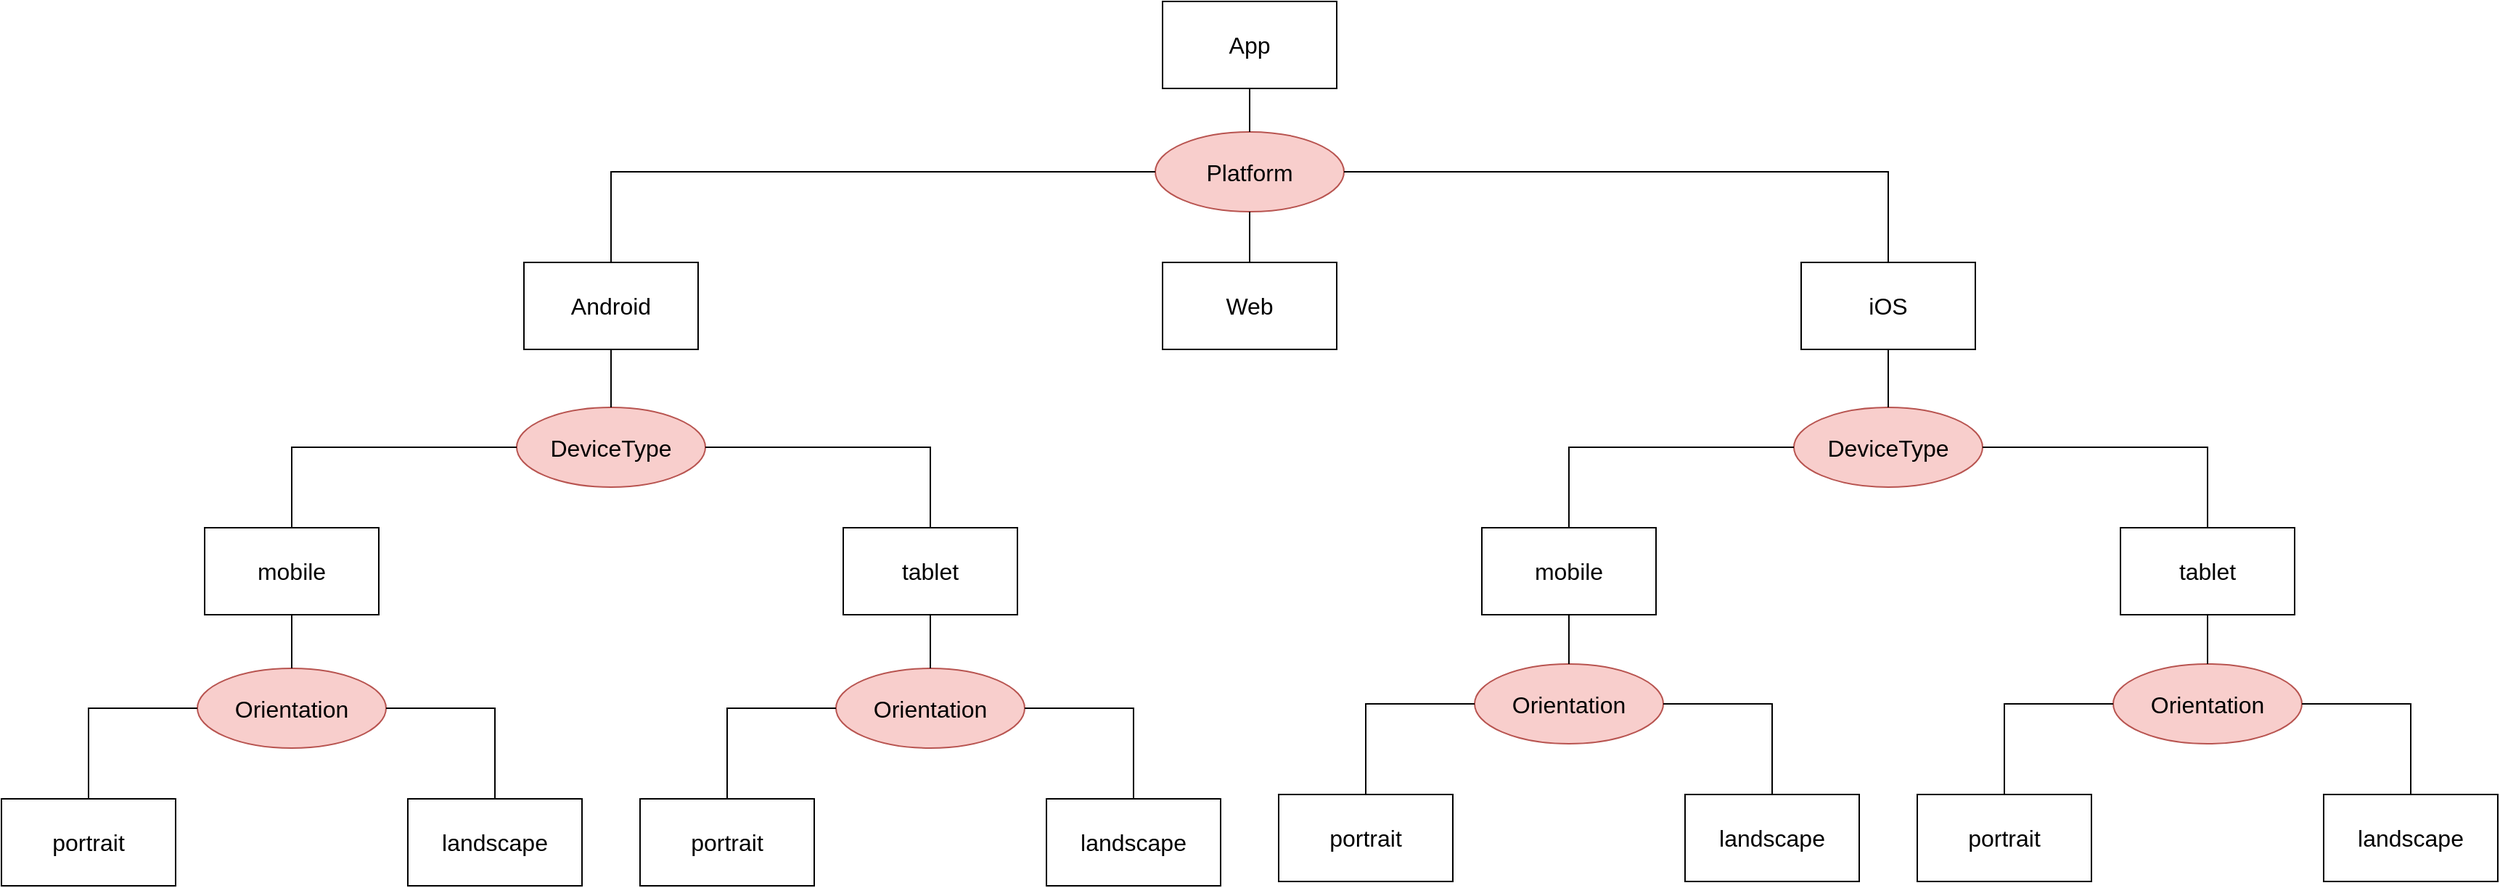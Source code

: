 <mxfile version="14.6.5" type="device"><diagram id="rUzUIsV5IF7TjIwe0OiZ" name="Page-1"><mxGraphModel dx="1940" dy="722" grid="1" gridSize="10" guides="1" tooltips="1" connect="1" arrows="1" fold="1" page="1" pageScale="1" pageWidth="827" pageHeight="1169" math="0" shadow="0"><root><mxCell id="0"/><mxCell id="1" parent="0"/><mxCell id="-3Y7UCl8sNqX-EUUW2QD-16" value="" style="group" vertex="1" connectable="0" parent="1"><mxGeometry x="360" y="30" width="120" height="60" as="geometry"/></mxCell><mxCell id="-3Y7UCl8sNqX-EUUW2QD-14" value="" style="rounded=0;whiteSpace=wrap;html=1;fontSize=16;" vertex="1" parent="-3Y7UCl8sNqX-EUUW2QD-16"><mxGeometry width="120" height="60" as="geometry"/></mxCell><mxCell id="-3Y7UCl8sNqX-EUUW2QD-15" value="App" style="text;html=1;strokeColor=none;fillColor=none;align=center;verticalAlign=middle;whiteSpace=wrap;rounded=0;fontSize=16;" vertex="1" parent="-3Y7UCl8sNqX-EUUW2QD-16"><mxGeometry x="40" y="20" width="40" height="20" as="geometry"/></mxCell><mxCell id="-3Y7UCl8sNqX-EUUW2QD-24" value="" style="group" vertex="1" connectable="0" parent="1"><mxGeometry x="355" y="120" width="130" height="55" as="geometry"/></mxCell><mxCell id="-3Y7UCl8sNqX-EUUW2QD-25" value="" style="ellipse;whiteSpace=wrap;html=1;fontSize=16;fillColor=#f8cecc;strokeColor=#b85450;" vertex="1" parent="-3Y7UCl8sNqX-EUUW2QD-24"><mxGeometry width="130" height="55" as="geometry"/></mxCell><mxCell id="-3Y7UCl8sNqX-EUUW2QD-26" value="Platform" style="text;html=1;strokeColor=none;fillColor=none;align=center;verticalAlign=middle;whiteSpace=wrap;rounded=0;fontSize=16;" vertex="1" parent="-3Y7UCl8sNqX-EUUW2QD-24"><mxGeometry x="45" y="17.5" width="40" height="20" as="geometry"/></mxCell><mxCell id="-3Y7UCl8sNqX-EUUW2QD-58" value="" style="group" vertex="1" connectable="0" parent="1"><mxGeometry x="360" y="210" width="120" height="60" as="geometry"/></mxCell><mxCell id="-3Y7UCl8sNqX-EUUW2QD-59" value="" style="rounded=0;whiteSpace=wrap;html=1;fontSize=16;" vertex="1" parent="-3Y7UCl8sNqX-EUUW2QD-58"><mxGeometry width="120" height="60" as="geometry"/></mxCell><mxCell id="-3Y7UCl8sNqX-EUUW2QD-60" value="Web" style="text;html=1;strokeColor=none;fillColor=none;align=center;verticalAlign=middle;whiteSpace=wrap;rounded=0;fontSize=16;" vertex="1" parent="-3Y7UCl8sNqX-EUUW2QD-58"><mxGeometry x="40" y="20" width="40" height="20" as="geometry"/></mxCell><mxCell id="-3Y7UCl8sNqX-EUUW2QD-61" value="" style="group" vertex="1" connectable="0" parent="1"><mxGeometry x="-80" y="210" width="120" height="60" as="geometry"/></mxCell><mxCell id="-3Y7UCl8sNqX-EUUW2QD-62" value="" style="rounded=0;whiteSpace=wrap;html=1;fontSize=16;" vertex="1" parent="-3Y7UCl8sNqX-EUUW2QD-61"><mxGeometry width="120" height="60" as="geometry"/></mxCell><mxCell id="-3Y7UCl8sNqX-EUUW2QD-63" value="Android" style="text;html=1;strokeColor=none;fillColor=none;align=center;verticalAlign=middle;whiteSpace=wrap;rounded=0;fontSize=16;" vertex="1" parent="-3Y7UCl8sNqX-EUUW2QD-61"><mxGeometry x="40" y="20" width="40" height="20" as="geometry"/></mxCell><mxCell id="-3Y7UCl8sNqX-EUUW2QD-95" value="" style="group" vertex="1" connectable="0" parent="1"><mxGeometry x="800" y="210" width="120" height="60" as="geometry"/></mxCell><mxCell id="-3Y7UCl8sNqX-EUUW2QD-96" value="" style="rounded=0;whiteSpace=wrap;html=1;fontSize=16;" vertex="1" parent="-3Y7UCl8sNqX-EUUW2QD-95"><mxGeometry width="120" height="60" as="geometry"/></mxCell><mxCell id="-3Y7UCl8sNqX-EUUW2QD-97" value="iOS" style="text;html=1;strokeColor=none;fillColor=none;align=center;verticalAlign=middle;whiteSpace=wrap;rounded=0;fontSize=16;" vertex="1" parent="-3Y7UCl8sNqX-EUUW2QD-95"><mxGeometry x="40" y="20" width="40" height="20" as="geometry"/></mxCell><mxCell id="-3Y7UCl8sNqX-EUUW2QD-98" value="" style="group" vertex="1" connectable="0" parent="1"><mxGeometry x="-85" y="310" width="130" height="55" as="geometry"/></mxCell><mxCell id="-3Y7UCl8sNqX-EUUW2QD-99" value="" style="ellipse;whiteSpace=wrap;html=1;fontSize=16;fillColor=#f8cecc;strokeColor=#b85450;" vertex="1" parent="-3Y7UCl8sNqX-EUUW2QD-98"><mxGeometry width="130" height="55" as="geometry"/></mxCell><mxCell id="-3Y7UCl8sNqX-EUUW2QD-100" value="DeviceType" style="text;html=1;strokeColor=none;fillColor=none;align=center;verticalAlign=middle;whiteSpace=wrap;rounded=0;fontSize=16;" vertex="1" parent="-3Y7UCl8sNqX-EUUW2QD-98"><mxGeometry x="45" y="17.5" width="40" height="20" as="geometry"/></mxCell><mxCell id="-3Y7UCl8sNqX-EUUW2QD-101" value="" style="group" vertex="1" connectable="0" parent="1"><mxGeometry x="140" y="393" width="120" height="60" as="geometry"/></mxCell><mxCell id="-3Y7UCl8sNqX-EUUW2QD-102" value="" style="rounded=0;whiteSpace=wrap;html=1;fontSize=16;" vertex="1" parent="-3Y7UCl8sNqX-EUUW2QD-101"><mxGeometry width="120" height="60" as="geometry"/></mxCell><mxCell id="-3Y7UCl8sNqX-EUUW2QD-103" value="tablet" style="text;html=1;strokeColor=none;fillColor=none;align=center;verticalAlign=middle;whiteSpace=wrap;rounded=0;fontSize=16;" vertex="1" parent="-3Y7UCl8sNqX-EUUW2QD-101"><mxGeometry x="40" y="20" width="40" height="20" as="geometry"/></mxCell><mxCell id="-3Y7UCl8sNqX-EUUW2QD-104" value="" style="group" vertex="1" connectable="0" parent="1"><mxGeometry x="-300" y="393" width="120" height="60" as="geometry"/></mxCell><mxCell id="-3Y7UCl8sNqX-EUUW2QD-105" value="" style="rounded=0;whiteSpace=wrap;html=1;fontSize=16;" vertex="1" parent="-3Y7UCl8sNqX-EUUW2QD-104"><mxGeometry width="120" height="60" as="geometry"/></mxCell><mxCell id="-3Y7UCl8sNqX-EUUW2QD-106" value="mobile" style="text;html=1;strokeColor=none;fillColor=none;align=center;verticalAlign=middle;whiteSpace=wrap;rounded=0;fontSize=16;" vertex="1" parent="-3Y7UCl8sNqX-EUUW2QD-104"><mxGeometry x="40" y="20" width="40" height="20" as="geometry"/></mxCell><mxCell id="-3Y7UCl8sNqX-EUUW2QD-120" value="" style="group" vertex="1" connectable="0" parent="1"><mxGeometry x="795" y="310" width="130" height="55" as="geometry"/></mxCell><mxCell id="-3Y7UCl8sNqX-EUUW2QD-121" value="" style="ellipse;whiteSpace=wrap;html=1;fontSize=16;fillColor=#f8cecc;strokeColor=#b85450;" vertex="1" parent="-3Y7UCl8sNqX-EUUW2QD-120"><mxGeometry width="130" height="55" as="geometry"/></mxCell><mxCell id="-3Y7UCl8sNqX-EUUW2QD-122" value="DeviceType" style="text;html=1;strokeColor=none;fillColor=none;align=center;verticalAlign=middle;whiteSpace=wrap;rounded=0;fontSize=16;" vertex="1" parent="-3Y7UCl8sNqX-EUUW2QD-120"><mxGeometry x="45" y="17.5" width="40" height="20" as="geometry"/></mxCell><mxCell id="-3Y7UCl8sNqX-EUUW2QD-123" value="" style="group" vertex="1" connectable="0" parent="1"><mxGeometry x="1020" y="393" width="120" height="60" as="geometry"/></mxCell><mxCell id="-3Y7UCl8sNqX-EUUW2QD-124" value="" style="rounded=0;whiteSpace=wrap;html=1;fontSize=16;" vertex="1" parent="-3Y7UCl8sNqX-EUUW2QD-123"><mxGeometry width="120" height="60" as="geometry"/></mxCell><mxCell id="-3Y7UCl8sNqX-EUUW2QD-125" value="tablet" style="text;html=1;strokeColor=none;fillColor=none;align=center;verticalAlign=middle;whiteSpace=wrap;rounded=0;fontSize=16;" vertex="1" parent="-3Y7UCl8sNqX-EUUW2QD-123"><mxGeometry x="40" y="20" width="40" height="20" as="geometry"/></mxCell><mxCell id="-3Y7UCl8sNqX-EUUW2QD-126" value="" style="group" vertex="1" connectable="0" parent="1"><mxGeometry x="580" y="393" width="120" height="60" as="geometry"/></mxCell><mxCell id="-3Y7UCl8sNqX-EUUW2QD-127" value="" style="rounded=0;whiteSpace=wrap;html=1;fontSize=16;" vertex="1" parent="-3Y7UCl8sNqX-EUUW2QD-126"><mxGeometry width="120" height="60" as="geometry"/></mxCell><mxCell id="-3Y7UCl8sNqX-EUUW2QD-128" value="mobile" style="text;html=1;strokeColor=none;fillColor=none;align=center;verticalAlign=middle;whiteSpace=wrap;rounded=0;fontSize=16;" vertex="1" parent="-3Y7UCl8sNqX-EUUW2QD-126"><mxGeometry x="40" y="20" width="40" height="20" as="geometry"/></mxCell><mxCell id="-3Y7UCl8sNqX-EUUW2QD-129" style="edgeStyle=orthogonalEdgeStyle;rounded=0;orthogonalLoop=1;jettySize=auto;html=1;exitX=0.5;exitY=1;exitDx=0;exitDy=0;fontSize=16;endArrow=none;endFill=0;" edge="1" parent="1" source="-3Y7UCl8sNqX-EUUW2QD-14" target="-3Y7UCl8sNqX-EUUW2QD-25"><mxGeometry relative="1" as="geometry"/></mxCell><mxCell id="-3Y7UCl8sNqX-EUUW2QD-130" style="edgeStyle=orthogonalEdgeStyle;rounded=0;orthogonalLoop=1;jettySize=auto;html=1;exitX=0;exitY=0.5;exitDx=0;exitDy=0;entryX=0.5;entryY=0;entryDx=0;entryDy=0;fontSize=16;endArrow=none;endFill=0;" edge="1" parent="1" source="-3Y7UCl8sNqX-EUUW2QD-25" target="-3Y7UCl8sNqX-EUUW2QD-62"><mxGeometry relative="1" as="geometry"/></mxCell><mxCell id="-3Y7UCl8sNqX-EUUW2QD-131" style="edgeStyle=orthogonalEdgeStyle;rounded=0;orthogonalLoop=1;jettySize=auto;html=1;exitX=0.5;exitY=1;exitDx=0;exitDy=0;entryX=0.5;entryY=0;entryDx=0;entryDy=0;fontSize=16;endArrow=none;endFill=0;" edge="1" parent="1" source="-3Y7UCl8sNqX-EUUW2QD-25" target="-3Y7UCl8sNqX-EUUW2QD-59"><mxGeometry relative="1" as="geometry"/></mxCell><mxCell id="-3Y7UCl8sNqX-EUUW2QD-132" style="edgeStyle=orthogonalEdgeStyle;rounded=0;orthogonalLoop=1;jettySize=auto;html=1;exitX=1;exitY=0.5;exitDx=0;exitDy=0;entryX=0.5;entryY=0;entryDx=0;entryDy=0;fontSize=16;endArrow=none;endFill=0;" edge="1" parent="1" source="-3Y7UCl8sNqX-EUUW2QD-25" target="-3Y7UCl8sNqX-EUUW2QD-96"><mxGeometry relative="1" as="geometry"/></mxCell><mxCell id="-3Y7UCl8sNqX-EUUW2QD-134" style="edgeStyle=orthogonalEdgeStyle;rounded=0;orthogonalLoop=1;jettySize=auto;html=1;exitX=0.5;exitY=1;exitDx=0;exitDy=0;entryX=0.5;entryY=0;entryDx=0;entryDy=0;fontSize=16;endArrow=none;endFill=0;" edge="1" parent="1" source="-3Y7UCl8sNqX-EUUW2QD-62" target="-3Y7UCl8sNqX-EUUW2QD-99"><mxGeometry relative="1" as="geometry"/></mxCell><mxCell id="-3Y7UCl8sNqX-EUUW2QD-137" style="edgeStyle=orthogonalEdgeStyle;rounded=0;orthogonalLoop=1;jettySize=auto;html=1;exitX=0;exitY=0.5;exitDx=0;exitDy=0;entryX=0.5;entryY=0;entryDx=0;entryDy=0;fontSize=16;endArrow=none;endFill=0;" edge="1" parent="1" source="-3Y7UCl8sNqX-EUUW2QD-99" target="-3Y7UCl8sNqX-EUUW2QD-105"><mxGeometry relative="1" as="geometry"/></mxCell><mxCell id="-3Y7UCl8sNqX-EUUW2QD-138" style="edgeStyle=orthogonalEdgeStyle;rounded=0;orthogonalLoop=1;jettySize=auto;html=1;exitX=1;exitY=0.5;exitDx=0;exitDy=0;entryX=0.5;entryY=0;entryDx=0;entryDy=0;fontSize=16;endArrow=none;endFill=0;" edge="1" parent="1" source="-3Y7UCl8sNqX-EUUW2QD-99" target="-3Y7UCl8sNqX-EUUW2QD-102"><mxGeometry relative="1" as="geometry"/></mxCell><mxCell id="-3Y7UCl8sNqX-EUUW2QD-139" style="edgeStyle=orthogonalEdgeStyle;rounded=0;orthogonalLoop=1;jettySize=auto;html=1;exitX=0;exitY=0.5;exitDx=0;exitDy=0;entryX=0.5;entryY=0;entryDx=0;entryDy=0;fontSize=16;endArrow=none;endFill=0;" edge="1" parent="1" source="-3Y7UCl8sNqX-EUUW2QD-121" target="-3Y7UCl8sNqX-EUUW2QD-127"><mxGeometry relative="1" as="geometry"/></mxCell><mxCell id="-3Y7UCl8sNqX-EUUW2QD-140" style="edgeStyle=orthogonalEdgeStyle;rounded=0;orthogonalLoop=1;jettySize=auto;html=1;exitX=1;exitY=0.5;exitDx=0;exitDy=0;entryX=0.5;entryY=0;entryDx=0;entryDy=0;fontSize=16;endArrow=none;endFill=0;" edge="1" parent="1" source="-3Y7UCl8sNqX-EUUW2QD-121" target="-3Y7UCl8sNqX-EUUW2QD-124"><mxGeometry relative="1" as="geometry"/></mxCell><mxCell id="-3Y7UCl8sNqX-EUUW2QD-141" style="edgeStyle=orthogonalEdgeStyle;rounded=0;orthogonalLoop=1;jettySize=auto;html=1;exitX=0.5;exitY=1;exitDx=0;exitDy=0;entryX=0.5;entryY=0;entryDx=0;entryDy=0;fontSize=16;endArrow=none;endFill=0;" edge="1" parent="1" source="-3Y7UCl8sNqX-EUUW2QD-96" target="-3Y7UCl8sNqX-EUUW2QD-121"><mxGeometry relative="1" as="geometry"/></mxCell><mxCell id="-3Y7UCl8sNqX-EUUW2QD-142" value="" style="group" vertex="1" connectable="0" parent="1"><mxGeometry x="-305" y="490" width="130" height="55" as="geometry"/></mxCell><mxCell id="-3Y7UCl8sNqX-EUUW2QD-143" value="" style="ellipse;whiteSpace=wrap;html=1;fontSize=16;fillColor=#f8cecc;strokeColor=#b85450;" vertex="1" parent="-3Y7UCl8sNqX-EUUW2QD-142"><mxGeometry width="130" height="55" as="geometry"/></mxCell><mxCell id="-3Y7UCl8sNqX-EUUW2QD-144" value="Orientation" style="text;html=1;strokeColor=none;fillColor=none;align=center;verticalAlign=middle;whiteSpace=wrap;rounded=0;fontSize=16;" vertex="1" parent="-3Y7UCl8sNqX-EUUW2QD-142"><mxGeometry x="45" y="17.5" width="40" height="20" as="geometry"/></mxCell><mxCell id="-3Y7UCl8sNqX-EUUW2QD-145" value="" style="group" vertex="1" connectable="0" parent="1"><mxGeometry x="-440" y="580" width="120" height="60" as="geometry"/></mxCell><mxCell id="-3Y7UCl8sNqX-EUUW2QD-146" value="" style="rounded=0;whiteSpace=wrap;html=1;fontSize=16;" vertex="1" parent="-3Y7UCl8sNqX-EUUW2QD-145"><mxGeometry width="120" height="60" as="geometry"/></mxCell><mxCell id="-3Y7UCl8sNqX-EUUW2QD-147" value="portrait" style="text;html=1;strokeColor=none;fillColor=none;align=center;verticalAlign=middle;whiteSpace=wrap;rounded=0;fontSize=16;" vertex="1" parent="-3Y7UCl8sNqX-EUUW2QD-145"><mxGeometry x="40" y="20" width="40" height="20" as="geometry"/></mxCell><mxCell id="-3Y7UCl8sNqX-EUUW2QD-148" value="" style="group" vertex="1" connectable="0" parent="1"><mxGeometry x="-160" y="580" width="120" height="60" as="geometry"/></mxCell><mxCell id="-3Y7UCl8sNqX-EUUW2QD-149" value="" style="rounded=0;whiteSpace=wrap;html=1;fontSize=16;" vertex="1" parent="-3Y7UCl8sNqX-EUUW2QD-148"><mxGeometry width="120" height="60" as="geometry"/></mxCell><mxCell id="-3Y7UCl8sNqX-EUUW2QD-150" value="landscape" style="text;html=1;strokeColor=none;fillColor=none;align=center;verticalAlign=middle;whiteSpace=wrap;rounded=0;fontSize=16;" vertex="1" parent="-3Y7UCl8sNqX-EUUW2QD-148"><mxGeometry x="40" y="20" width="40" height="20" as="geometry"/></mxCell><mxCell id="-3Y7UCl8sNqX-EUUW2QD-151" style="edgeStyle=orthogonalEdgeStyle;rounded=0;orthogonalLoop=1;jettySize=auto;html=1;exitX=0;exitY=0.5;exitDx=0;exitDy=0;entryX=0.5;entryY=0;entryDx=0;entryDy=0;fontSize=16;endArrow=none;endFill=0;" edge="1" parent="1" source="-3Y7UCl8sNqX-EUUW2QD-143" target="-3Y7UCl8sNqX-EUUW2QD-146"><mxGeometry relative="1" as="geometry"/></mxCell><mxCell id="-3Y7UCl8sNqX-EUUW2QD-152" style="edgeStyle=orthogonalEdgeStyle;rounded=0;orthogonalLoop=1;jettySize=auto;html=1;exitX=1;exitY=0.5;exitDx=0;exitDy=0;entryX=0.5;entryY=0;entryDx=0;entryDy=0;fontSize=16;endArrow=none;endFill=0;" edge="1" parent="1" source="-3Y7UCl8sNqX-EUUW2QD-143" target="-3Y7UCl8sNqX-EUUW2QD-149"><mxGeometry relative="1" as="geometry"/></mxCell><mxCell id="-3Y7UCl8sNqX-EUUW2QD-153" style="edgeStyle=orthogonalEdgeStyle;rounded=0;orthogonalLoop=1;jettySize=auto;html=1;exitX=0.5;exitY=1;exitDx=0;exitDy=0;entryX=0.5;entryY=0;entryDx=0;entryDy=0;fontSize=16;endArrow=none;endFill=0;" edge="1" parent="1" source="-3Y7UCl8sNqX-EUUW2QD-105" target="-3Y7UCl8sNqX-EUUW2QD-143"><mxGeometry relative="1" as="geometry"/></mxCell><mxCell id="-3Y7UCl8sNqX-EUUW2QD-163" value="" style="group" vertex="1" connectable="0" parent="1"><mxGeometry x="135" y="490" width="130" height="55" as="geometry"/></mxCell><mxCell id="-3Y7UCl8sNqX-EUUW2QD-164" value="" style="ellipse;whiteSpace=wrap;html=1;fontSize=16;fillColor=#f8cecc;strokeColor=#b85450;" vertex="1" parent="-3Y7UCl8sNqX-EUUW2QD-163"><mxGeometry width="130" height="55" as="geometry"/></mxCell><mxCell id="-3Y7UCl8sNqX-EUUW2QD-165" value="Orientation" style="text;html=1;strokeColor=none;fillColor=none;align=center;verticalAlign=middle;whiteSpace=wrap;rounded=0;fontSize=16;" vertex="1" parent="-3Y7UCl8sNqX-EUUW2QD-163"><mxGeometry x="45" y="17.5" width="40" height="20" as="geometry"/></mxCell><mxCell id="-3Y7UCl8sNqX-EUUW2QD-166" value="" style="group" vertex="1" connectable="0" parent="1"><mxGeometry y="580" width="120" height="60" as="geometry"/></mxCell><mxCell id="-3Y7UCl8sNqX-EUUW2QD-167" value="" style="rounded=0;whiteSpace=wrap;html=1;fontSize=16;" vertex="1" parent="-3Y7UCl8sNqX-EUUW2QD-166"><mxGeometry width="120" height="60" as="geometry"/></mxCell><mxCell id="-3Y7UCl8sNqX-EUUW2QD-168" value="portrait" style="text;html=1;strokeColor=none;fillColor=none;align=center;verticalAlign=middle;whiteSpace=wrap;rounded=0;fontSize=16;" vertex="1" parent="-3Y7UCl8sNqX-EUUW2QD-166"><mxGeometry x="40" y="20" width="40" height="20" as="geometry"/></mxCell><mxCell id="-3Y7UCl8sNqX-EUUW2QD-169" value="" style="group" vertex="1" connectable="0" parent="1"><mxGeometry x="280" y="580" width="120" height="60" as="geometry"/></mxCell><mxCell id="-3Y7UCl8sNqX-EUUW2QD-170" value="" style="rounded=0;whiteSpace=wrap;html=1;fontSize=16;" vertex="1" parent="-3Y7UCl8sNqX-EUUW2QD-169"><mxGeometry width="120" height="60" as="geometry"/></mxCell><mxCell id="-3Y7UCl8sNqX-EUUW2QD-171" value="landscape" style="text;html=1;strokeColor=none;fillColor=none;align=center;verticalAlign=middle;whiteSpace=wrap;rounded=0;fontSize=16;" vertex="1" parent="-3Y7UCl8sNqX-EUUW2QD-169"><mxGeometry x="40" y="20" width="40" height="20" as="geometry"/></mxCell><mxCell id="-3Y7UCl8sNqX-EUUW2QD-172" style="edgeStyle=orthogonalEdgeStyle;rounded=0;orthogonalLoop=1;jettySize=auto;html=1;exitX=0;exitY=0.5;exitDx=0;exitDy=0;entryX=0.5;entryY=0;entryDx=0;entryDy=0;fontSize=16;endArrow=none;endFill=0;" edge="1" parent="1" source="-3Y7UCl8sNqX-EUUW2QD-164" target="-3Y7UCl8sNqX-EUUW2QD-167"><mxGeometry relative="1" as="geometry"/></mxCell><mxCell id="-3Y7UCl8sNqX-EUUW2QD-173" style="edgeStyle=orthogonalEdgeStyle;rounded=0;orthogonalLoop=1;jettySize=auto;html=1;exitX=1;exitY=0.5;exitDx=0;exitDy=0;entryX=0.5;entryY=0;entryDx=0;entryDy=0;fontSize=16;endArrow=none;endFill=0;" edge="1" parent="1" source="-3Y7UCl8sNqX-EUUW2QD-164" target="-3Y7UCl8sNqX-EUUW2QD-170"><mxGeometry relative="1" as="geometry"/></mxCell><mxCell id="-3Y7UCl8sNqX-EUUW2QD-174" style="edgeStyle=orthogonalEdgeStyle;rounded=0;orthogonalLoop=1;jettySize=auto;html=1;exitX=0.5;exitY=1;exitDx=0;exitDy=0;entryX=0.5;entryY=0;entryDx=0;entryDy=0;fontSize=16;endArrow=none;endFill=0;" edge="1" parent="1" source="-3Y7UCl8sNqX-EUUW2QD-102" target="-3Y7UCl8sNqX-EUUW2QD-164"><mxGeometry relative="1" as="geometry"/></mxCell><mxCell id="-3Y7UCl8sNqX-EUUW2QD-184" value="" style="group" vertex="1" connectable="0" parent="1"><mxGeometry x="575" y="487" width="130" height="55" as="geometry"/></mxCell><mxCell id="-3Y7UCl8sNqX-EUUW2QD-185" value="" style="ellipse;whiteSpace=wrap;html=1;fontSize=16;fillColor=#f8cecc;strokeColor=#b85450;" vertex="1" parent="-3Y7UCl8sNqX-EUUW2QD-184"><mxGeometry width="130" height="55" as="geometry"/></mxCell><mxCell id="-3Y7UCl8sNqX-EUUW2QD-186" value="Orientation" style="text;html=1;strokeColor=none;fillColor=none;align=center;verticalAlign=middle;whiteSpace=wrap;rounded=0;fontSize=16;" vertex="1" parent="-3Y7UCl8sNqX-EUUW2QD-184"><mxGeometry x="45" y="17.5" width="40" height="20" as="geometry"/></mxCell><mxCell id="-3Y7UCl8sNqX-EUUW2QD-187" value="" style="group" vertex="1" connectable="0" parent="1"><mxGeometry x="440" y="577" width="120" height="60" as="geometry"/></mxCell><mxCell id="-3Y7UCl8sNqX-EUUW2QD-188" value="" style="rounded=0;whiteSpace=wrap;html=1;fontSize=16;" vertex="1" parent="-3Y7UCl8sNqX-EUUW2QD-187"><mxGeometry width="120" height="60" as="geometry"/></mxCell><mxCell id="-3Y7UCl8sNqX-EUUW2QD-189" value="portrait" style="text;html=1;strokeColor=none;fillColor=none;align=center;verticalAlign=middle;whiteSpace=wrap;rounded=0;fontSize=16;" vertex="1" parent="-3Y7UCl8sNqX-EUUW2QD-187"><mxGeometry x="40" y="20" width="40" height="20" as="geometry"/></mxCell><mxCell id="-3Y7UCl8sNqX-EUUW2QD-190" value="" style="group" vertex="1" connectable="0" parent="1"><mxGeometry x="720" y="577" width="120" height="60" as="geometry"/></mxCell><mxCell id="-3Y7UCl8sNqX-EUUW2QD-191" value="" style="rounded=0;whiteSpace=wrap;html=1;fontSize=16;" vertex="1" parent="-3Y7UCl8sNqX-EUUW2QD-190"><mxGeometry width="120" height="60" as="geometry"/></mxCell><mxCell id="-3Y7UCl8sNqX-EUUW2QD-192" value="landscape" style="text;html=1;strokeColor=none;fillColor=none;align=center;verticalAlign=middle;whiteSpace=wrap;rounded=0;fontSize=16;" vertex="1" parent="-3Y7UCl8sNqX-EUUW2QD-190"><mxGeometry x="40" y="20" width="40" height="20" as="geometry"/></mxCell><mxCell id="-3Y7UCl8sNqX-EUUW2QD-193" style="edgeStyle=orthogonalEdgeStyle;rounded=0;orthogonalLoop=1;jettySize=auto;html=1;exitX=0;exitY=0.5;exitDx=0;exitDy=0;entryX=0.5;entryY=0;entryDx=0;entryDy=0;fontSize=16;endArrow=none;endFill=0;" edge="1" parent="1" source="-3Y7UCl8sNqX-EUUW2QD-185" target="-3Y7UCl8sNqX-EUUW2QD-188"><mxGeometry relative="1" as="geometry"/></mxCell><mxCell id="-3Y7UCl8sNqX-EUUW2QD-194" style="edgeStyle=orthogonalEdgeStyle;rounded=0;orthogonalLoop=1;jettySize=auto;html=1;exitX=1;exitY=0.5;exitDx=0;exitDy=0;entryX=0.5;entryY=0;entryDx=0;entryDy=0;fontSize=16;endArrow=none;endFill=0;" edge="1" parent="1" source="-3Y7UCl8sNqX-EUUW2QD-185" target="-3Y7UCl8sNqX-EUUW2QD-191"><mxGeometry relative="1" as="geometry"/></mxCell><mxCell id="-3Y7UCl8sNqX-EUUW2QD-196" style="edgeStyle=orthogonalEdgeStyle;rounded=0;orthogonalLoop=1;jettySize=auto;html=1;exitX=0.5;exitY=1;exitDx=0;exitDy=0;entryX=0.5;entryY=0;entryDx=0;entryDy=0;fontSize=16;endArrow=none;endFill=0;" edge="1" parent="1" source="-3Y7UCl8sNqX-EUUW2QD-127" target="-3Y7UCl8sNqX-EUUW2QD-185"><mxGeometry relative="1" as="geometry"/></mxCell><mxCell id="-3Y7UCl8sNqX-EUUW2QD-223" value="" style="group" vertex="1" connectable="0" parent="1"><mxGeometry x="1015" y="487" width="130" height="55" as="geometry"/></mxCell><mxCell id="-3Y7UCl8sNqX-EUUW2QD-224" value="" style="ellipse;whiteSpace=wrap;html=1;fontSize=16;fillColor=#f8cecc;strokeColor=#b85450;" vertex="1" parent="-3Y7UCl8sNqX-EUUW2QD-223"><mxGeometry width="130" height="55" as="geometry"/></mxCell><mxCell id="-3Y7UCl8sNqX-EUUW2QD-225" value="Orientation" style="text;html=1;strokeColor=none;fillColor=none;align=center;verticalAlign=middle;whiteSpace=wrap;rounded=0;fontSize=16;" vertex="1" parent="-3Y7UCl8sNqX-EUUW2QD-223"><mxGeometry x="45" y="17.5" width="40" height="20" as="geometry"/></mxCell><mxCell id="-3Y7UCl8sNqX-EUUW2QD-226" value="" style="group" vertex="1" connectable="0" parent="1"><mxGeometry x="880" y="577" width="120" height="60" as="geometry"/></mxCell><mxCell id="-3Y7UCl8sNqX-EUUW2QD-227" value="" style="rounded=0;whiteSpace=wrap;html=1;fontSize=16;" vertex="1" parent="-3Y7UCl8sNqX-EUUW2QD-226"><mxGeometry width="120" height="60" as="geometry"/></mxCell><mxCell id="-3Y7UCl8sNqX-EUUW2QD-228" value="portrait" style="text;html=1;strokeColor=none;fillColor=none;align=center;verticalAlign=middle;whiteSpace=wrap;rounded=0;fontSize=16;" vertex="1" parent="-3Y7UCl8sNqX-EUUW2QD-226"><mxGeometry x="40" y="20" width="40" height="20" as="geometry"/></mxCell><mxCell id="-3Y7UCl8sNqX-EUUW2QD-229" value="" style="group" vertex="1" connectable="0" parent="1"><mxGeometry x="1160" y="577" width="120" height="60" as="geometry"/></mxCell><mxCell id="-3Y7UCl8sNqX-EUUW2QD-230" value="" style="rounded=0;whiteSpace=wrap;html=1;fontSize=16;" vertex="1" parent="-3Y7UCl8sNqX-EUUW2QD-229"><mxGeometry width="120" height="60" as="geometry"/></mxCell><mxCell id="-3Y7UCl8sNqX-EUUW2QD-231" value="landscape" style="text;html=1;strokeColor=none;fillColor=none;align=center;verticalAlign=middle;whiteSpace=wrap;rounded=0;fontSize=16;" vertex="1" parent="-3Y7UCl8sNqX-EUUW2QD-229"><mxGeometry x="40" y="20" width="40" height="20" as="geometry"/></mxCell><mxCell id="-3Y7UCl8sNqX-EUUW2QD-232" style="edgeStyle=orthogonalEdgeStyle;rounded=0;orthogonalLoop=1;jettySize=auto;html=1;exitX=0;exitY=0.5;exitDx=0;exitDy=0;entryX=0.5;entryY=0;entryDx=0;entryDy=0;fontSize=16;endArrow=none;endFill=0;" edge="1" parent="1" source="-3Y7UCl8sNqX-EUUW2QD-224" target="-3Y7UCl8sNqX-EUUW2QD-227"><mxGeometry relative="1" as="geometry"/></mxCell><mxCell id="-3Y7UCl8sNqX-EUUW2QD-233" style="edgeStyle=orthogonalEdgeStyle;rounded=0;orthogonalLoop=1;jettySize=auto;html=1;exitX=1;exitY=0.5;exitDx=0;exitDy=0;entryX=0.5;entryY=0;entryDx=0;entryDy=0;fontSize=16;endArrow=none;endFill=0;" edge="1" parent="1" source="-3Y7UCl8sNqX-EUUW2QD-224" target="-3Y7UCl8sNqX-EUUW2QD-230"><mxGeometry relative="1" as="geometry"/></mxCell><mxCell id="-3Y7UCl8sNqX-EUUW2QD-235" style="edgeStyle=orthogonalEdgeStyle;rounded=0;orthogonalLoop=1;jettySize=auto;html=1;exitX=0.5;exitY=1;exitDx=0;exitDy=0;entryX=0.5;entryY=0;entryDx=0;entryDy=0;fontSize=16;endArrow=none;endFill=0;" edge="1" parent="1" source="-3Y7UCl8sNqX-EUUW2QD-124" target="-3Y7UCl8sNqX-EUUW2QD-224"><mxGeometry relative="1" as="geometry"/></mxCell></root></mxGraphModel></diagram></mxfile>